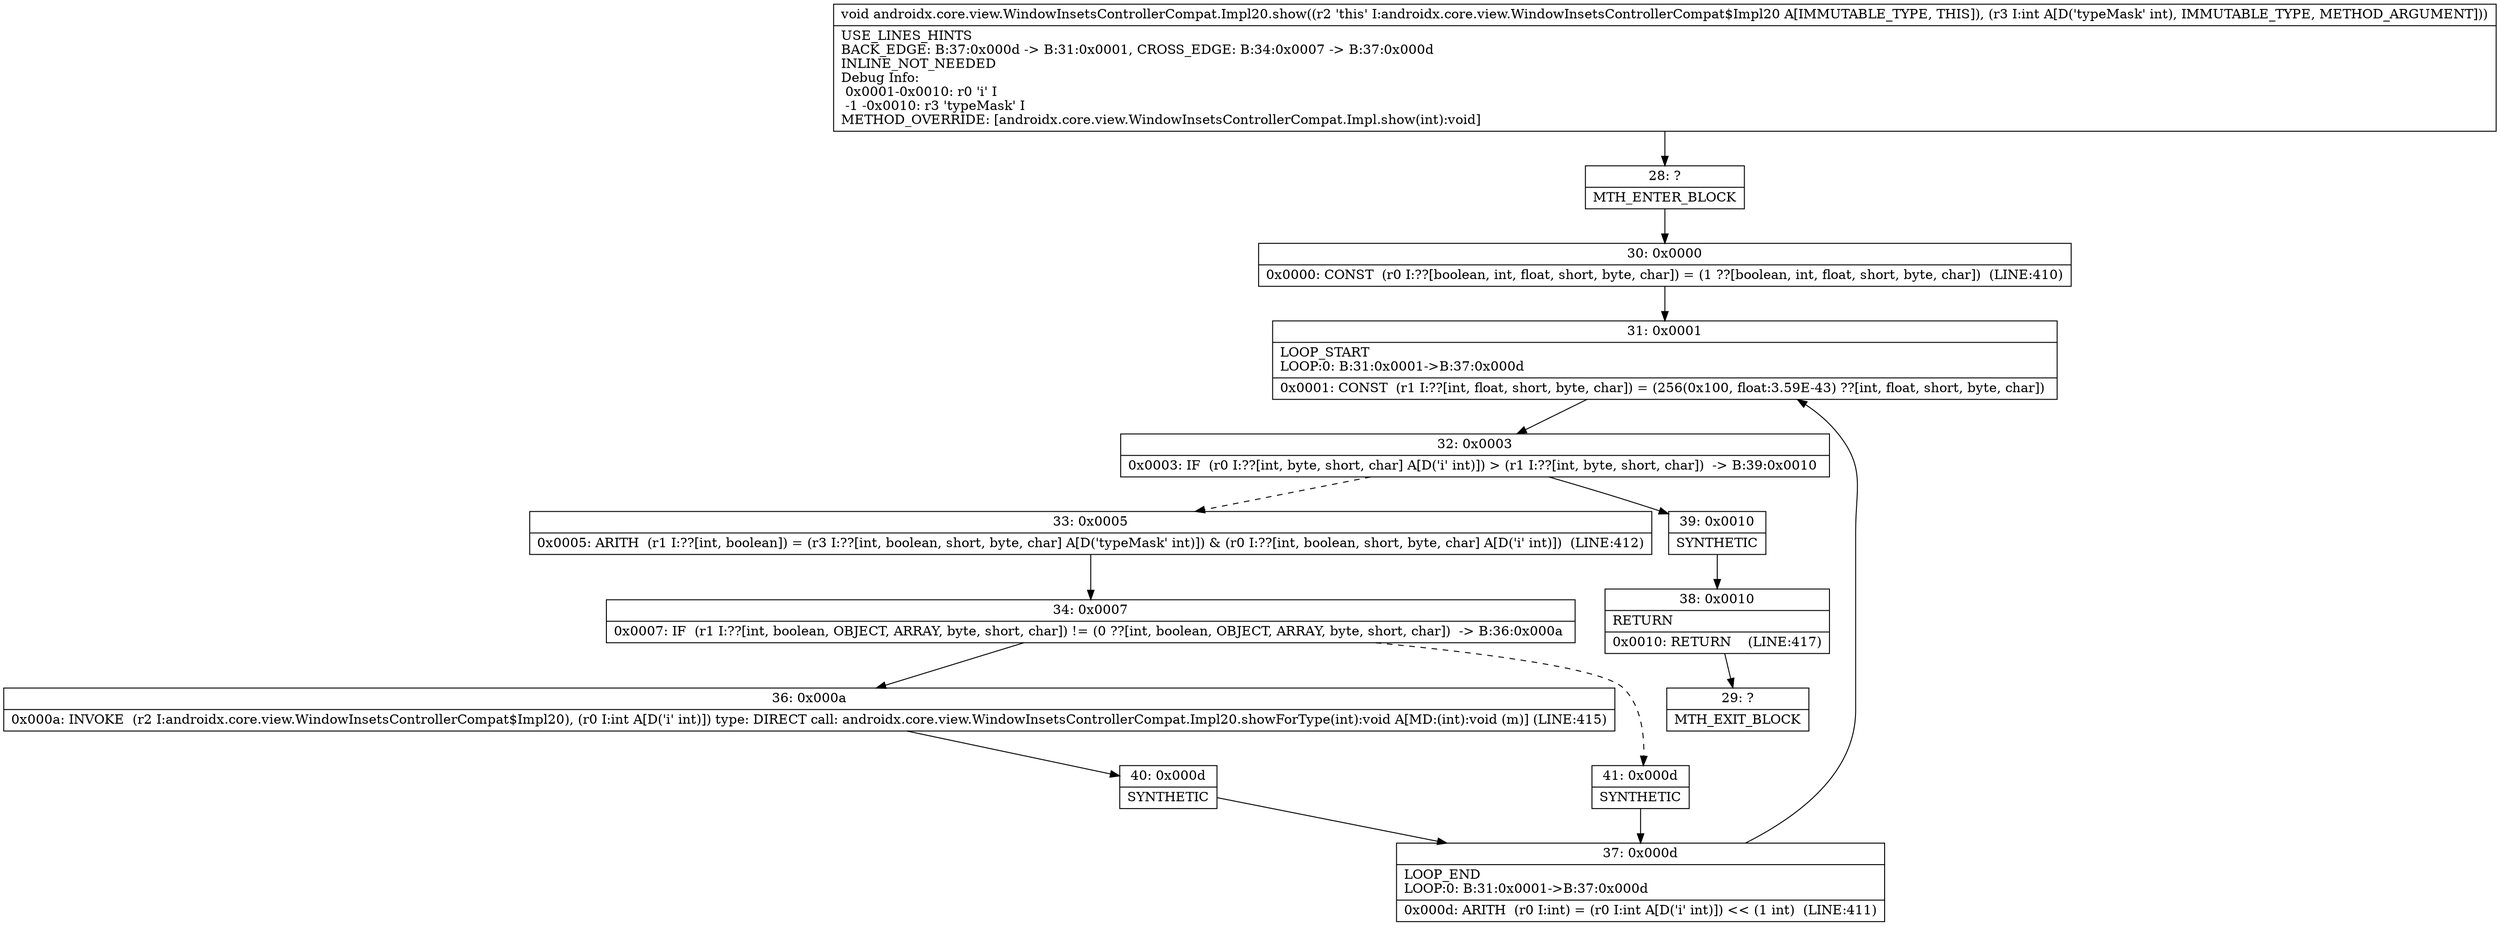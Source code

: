 digraph "CFG forandroidx.core.view.WindowInsetsControllerCompat.Impl20.show(I)V" {
Node_28 [shape=record,label="{28\:\ ?|MTH_ENTER_BLOCK\l}"];
Node_30 [shape=record,label="{30\:\ 0x0000|0x0000: CONST  (r0 I:??[boolean, int, float, short, byte, char]) = (1 ??[boolean, int, float, short, byte, char])  (LINE:410)\l}"];
Node_31 [shape=record,label="{31\:\ 0x0001|LOOP_START\lLOOP:0: B:31:0x0001\-\>B:37:0x000d\l|0x0001: CONST  (r1 I:??[int, float, short, byte, char]) = (256(0x100, float:3.59E\-43) ??[int, float, short, byte, char]) \l}"];
Node_32 [shape=record,label="{32\:\ 0x0003|0x0003: IF  (r0 I:??[int, byte, short, char] A[D('i' int)]) \> (r1 I:??[int, byte, short, char])  \-\> B:39:0x0010 \l}"];
Node_33 [shape=record,label="{33\:\ 0x0005|0x0005: ARITH  (r1 I:??[int, boolean]) = (r3 I:??[int, boolean, short, byte, char] A[D('typeMask' int)]) & (r0 I:??[int, boolean, short, byte, char] A[D('i' int)])  (LINE:412)\l}"];
Node_34 [shape=record,label="{34\:\ 0x0007|0x0007: IF  (r1 I:??[int, boolean, OBJECT, ARRAY, byte, short, char]) != (0 ??[int, boolean, OBJECT, ARRAY, byte, short, char])  \-\> B:36:0x000a \l}"];
Node_36 [shape=record,label="{36\:\ 0x000a|0x000a: INVOKE  (r2 I:androidx.core.view.WindowInsetsControllerCompat$Impl20), (r0 I:int A[D('i' int)]) type: DIRECT call: androidx.core.view.WindowInsetsControllerCompat.Impl20.showForType(int):void A[MD:(int):void (m)] (LINE:415)\l}"];
Node_40 [shape=record,label="{40\:\ 0x000d|SYNTHETIC\l}"];
Node_37 [shape=record,label="{37\:\ 0x000d|LOOP_END\lLOOP:0: B:31:0x0001\-\>B:37:0x000d\l|0x000d: ARITH  (r0 I:int) = (r0 I:int A[D('i' int)]) \<\< (1 int)  (LINE:411)\l}"];
Node_41 [shape=record,label="{41\:\ 0x000d|SYNTHETIC\l}"];
Node_39 [shape=record,label="{39\:\ 0x0010|SYNTHETIC\l}"];
Node_38 [shape=record,label="{38\:\ 0x0010|RETURN\l|0x0010: RETURN    (LINE:417)\l}"];
Node_29 [shape=record,label="{29\:\ ?|MTH_EXIT_BLOCK\l}"];
MethodNode[shape=record,label="{void androidx.core.view.WindowInsetsControllerCompat.Impl20.show((r2 'this' I:androidx.core.view.WindowInsetsControllerCompat$Impl20 A[IMMUTABLE_TYPE, THIS]), (r3 I:int A[D('typeMask' int), IMMUTABLE_TYPE, METHOD_ARGUMENT]))  | USE_LINES_HINTS\lBACK_EDGE: B:37:0x000d \-\> B:31:0x0001, CROSS_EDGE: B:34:0x0007 \-\> B:37:0x000d\lINLINE_NOT_NEEDED\lDebug Info:\l  0x0001\-0x0010: r0 'i' I\l  \-1 \-0x0010: r3 'typeMask' I\lMETHOD_OVERRIDE: [androidx.core.view.WindowInsetsControllerCompat.Impl.show(int):void]\l}"];
MethodNode -> Node_28;Node_28 -> Node_30;
Node_30 -> Node_31;
Node_31 -> Node_32;
Node_32 -> Node_33[style=dashed];
Node_32 -> Node_39;
Node_33 -> Node_34;
Node_34 -> Node_36;
Node_34 -> Node_41[style=dashed];
Node_36 -> Node_40;
Node_40 -> Node_37;
Node_37 -> Node_31;
Node_41 -> Node_37;
Node_39 -> Node_38;
Node_38 -> Node_29;
}

